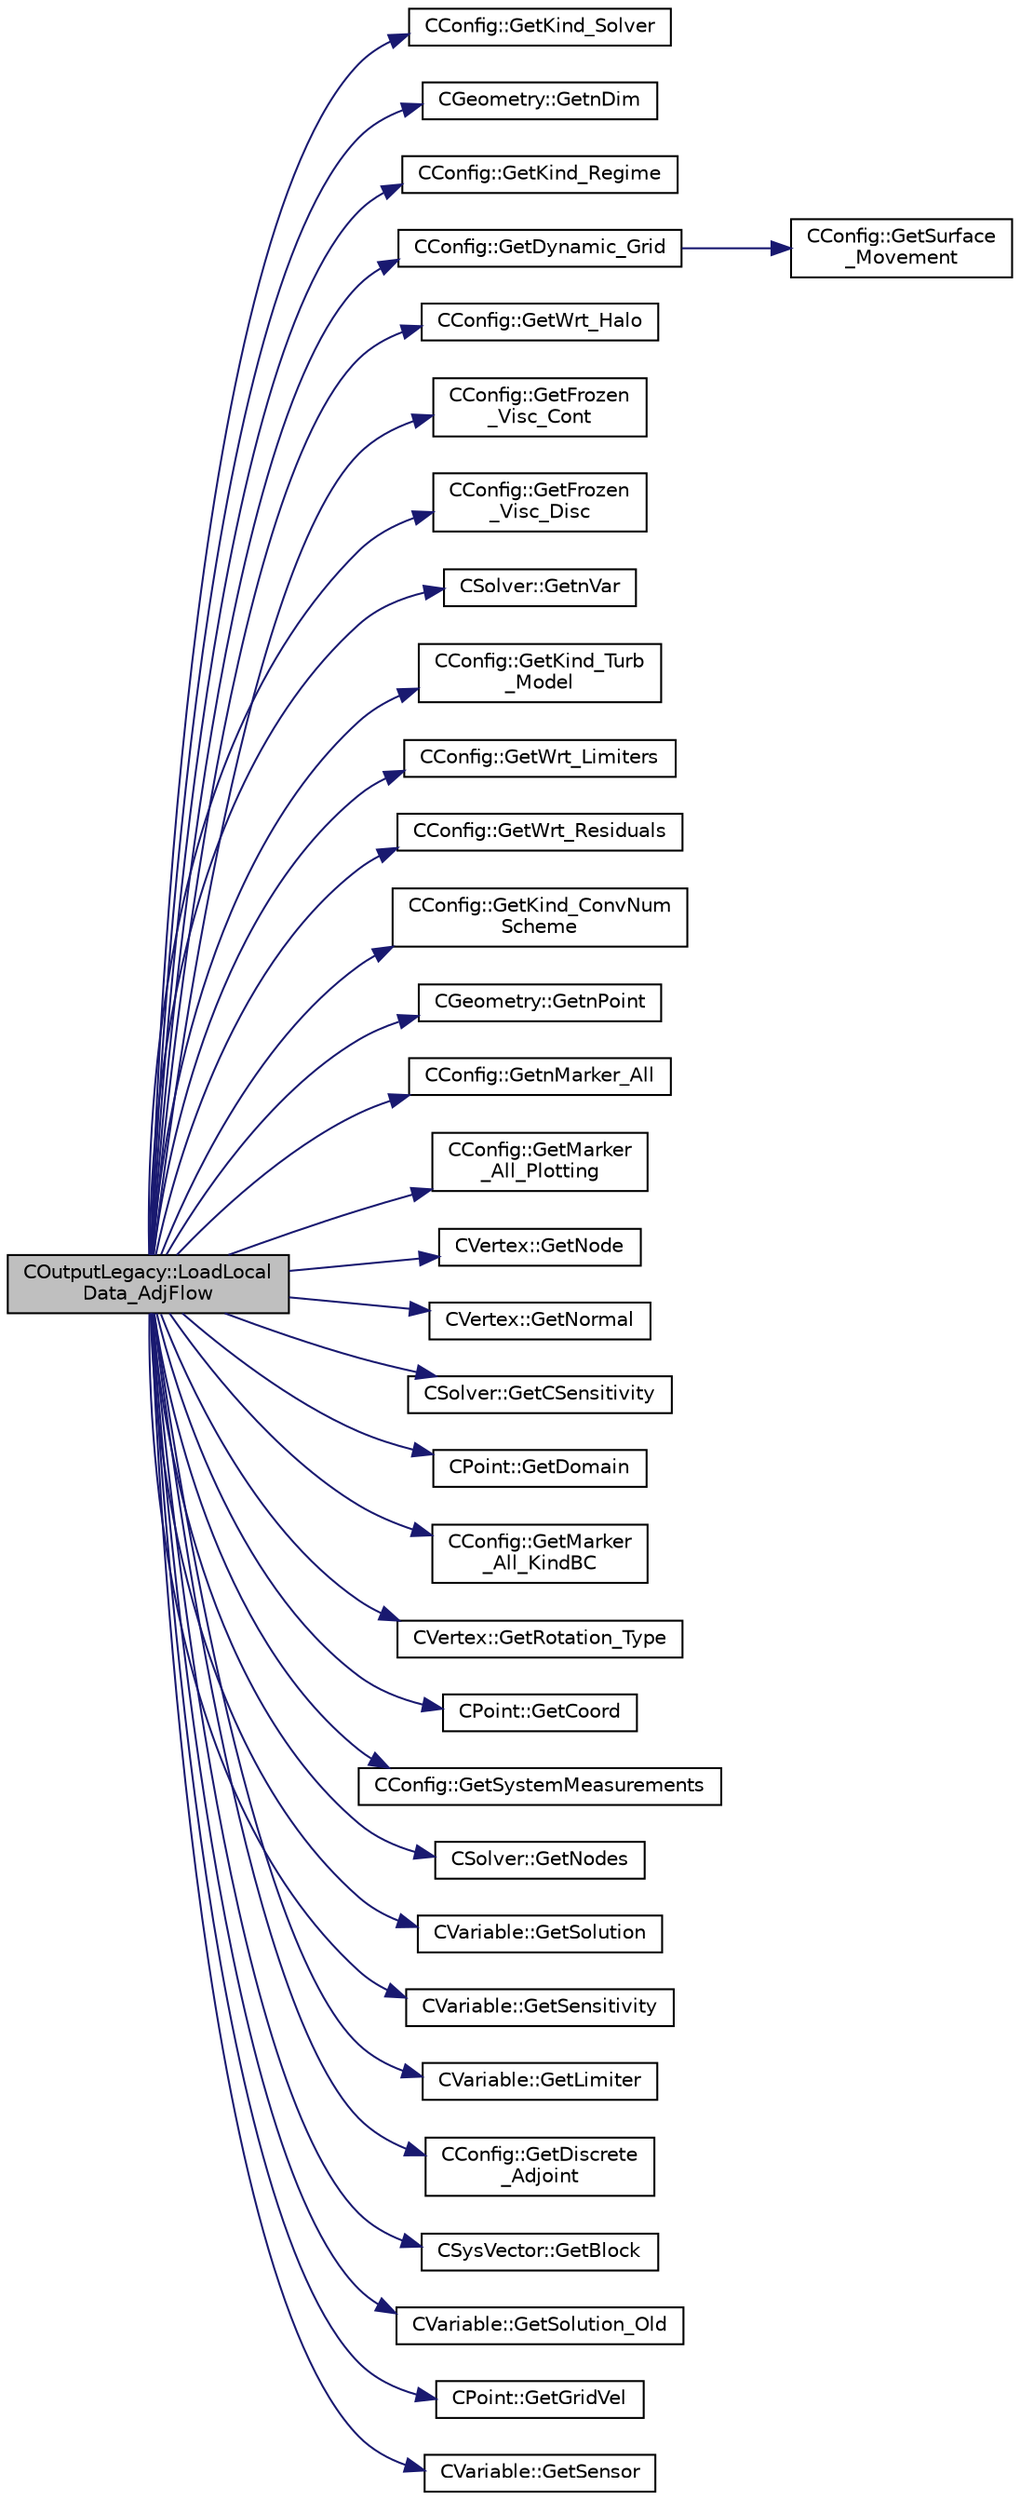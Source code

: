 digraph "COutputLegacy::LoadLocalData_AdjFlow"
{
  edge [fontname="Helvetica",fontsize="10",labelfontname="Helvetica",labelfontsize="10"];
  node [fontname="Helvetica",fontsize="10",shape=record];
  rankdir="LR";
  Node129 [label="COutputLegacy::LoadLocal\lData_AdjFlow",height=0.2,width=0.4,color="black", fillcolor="grey75", style="filled", fontcolor="black"];
  Node129 -> Node130 [color="midnightblue",fontsize="10",style="solid",fontname="Helvetica"];
  Node130 [label="CConfig::GetKind_Solver",height=0.2,width=0.4,color="black", fillcolor="white", style="filled",URL="$class_c_config.html#a0e2628fc803f14ec6179427ee02e8655",tooltip="Governing equations of the flow (it can be different from the run time equation). ..."];
  Node129 -> Node131 [color="midnightblue",fontsize="10",style="solid",fontname="Helvetica"];
  Node131 [label="CGeometry::GetnDim",height=0.2,width=0.4,color="black", fillcolor="white", style="filled",URL="$class_c_geometry.html#a2af01006c0c4f74ba089582f1a3587fe",tooltip="Get number of coordinates. "];
  Node129 -> Node132 [color="midnightblue",fontsize="10",style="solid",fontname="Helvetica"];
  Node132 [label="CConfig::GetKind_Regime",height=0.2,width=0.4,color="black", fillcolor="white", style="filled",URL="$class_c_config.html#a66ca7e620390a81cd49cd0a00716128e",tooltip="Governing equations of the flow (it can be different from the run time equation). ..."];
  Node129 -> Node133 [color="midnightblue",fontsize="10",style="solid",fontname="Helvetica"];
  Node133 [label="CConfig::GetDynamic_Grid",height=0.2,width=0.4,color="black", fillcolor="white", style="filled",URL="$class_c_config.html#aec128f3c410ba39efff14e6e4ae2db13",tooltip="Get information about dynamic grids. "];
  Node133 -> Node134 [color="midnightblue",fontsize="10",style="solid",fontname="Helvetica"];
  Node134 [label="CConfig::GetSurface\l_Movement",height=0.2,width=0.4,color="black", fillcolor="white", style="filled",URL="$class_c_config.html#a67dbc09d0ad95072023d7f356333d6c8",tooltip="Get information about deforming markers. "];
  Node129 -> Node135 [color="midnightblue",fontsize="10",style="solid",fontname="Helvetica"];
  Node135 [label="CConfig::GetWrt_Halo",height=0.2,width=0.4,color="black", fillcolor="white", style="filled",URL="$class_c_config.html#a3d32189ce78a3e64358b9d5030606ffa",tooltip="Get information about writing rind layers to the solution files. "];
  Node129 -> Node136 [color="midnightblue",fontsize="10",style="solid",fontname="Helvetica"];
  Node136 [label="CConfig::GetFrozen\l_Visc_Cont",height=0.2,width=0.4,color="black", fillcolor="white", style="filled",URL="$class_c_config.html#aec67dda6436453412e8647ee6879108b",tooltip="Provides information about the way in which the turbulence will be treated by the cont..."];
  Node129 -> Node137 [color="midnightblue",fontsize="10",style="solid",fontname="Helvetica"];
  Node137 [label="CConfig::GetFrozen\l_Visc_Disc",height=0.2,width=0.4,color="black", fillcolor="white", style="filled",URL="$class_c_config.html#adb146862f57545364350419287581bbc",tooltip="Provides information about the way in which the turbulence will be treated by the disc..."];
  Node129 -> Node138 [color="midnightblue",fontsize="10",style="solid",fontname="Helvetica"];
  Node138 [label="CSolver::GetnVar",height=0.2,width=0.4,color="black", fillcolor="white", style="filled",URL="$class_c_solver.html#a65c22046b0cf1938ba22648912d04680",tooltip="Get the number of variables of the problem. "];
  Node129 -> Node139 [color="midnightblue",fontsize="10",style="solid",fontname="Helvetica"];
  Node139 [label="CConfig::GetKind_Turb\l_Model",height=0.2,width=0.4,color="black", fillcolor="white", style="filled",URL="$class_c_config.html#a40aaed07fc5844d505d2c0b7076594d7",tooltip="Get the kind of the turbulence model. "];
  Node129 -> Node140 [color="midnightblue",fontsize="10",style="solid",fontname="Helvetica"];
  Node140 [label="CConfig::GetWrt_Limiters",height=0.2,width=0.4,color="black", fillcolor="white", style="filled",URL="$class_c_config.html#ac7160a17815c266882dca13fd18f08cf",tooltip="Get information about writing residuals to volume solution file. "];
  Node129 -> Node141 [color="midnightblue",fontsize="10",style="solid",fontname="Helvetica"];
  Node141 [label="CConfig::GetWrt_Residuals",height=0.2,width=0.4,color="black", fillcolor="white", style="filled",URL="$class_c_config.html#a2de7a4cebe2c1fe4146b1e18ab3af35f",tooltip="Get information about writing residuals to volume solution file. "];
  Node129 -> Node142 [color="midnightblue",fontsize="10",style="solid",fontname="Helvetica"];
  Node142 [label="CConfig::GetKind_ConvNum\lScheme",height=0.2,width=0.4,color="black", fillcolor="white", style="filled",URL="$class_c_config.html#a63b1831efb351d27ebd584b36efd30ce",tooltip="Get the kind of convective numerical scheme. "];
  Node129 -> Node143 [color="midnightblue",fontsize="10",style="solid",fontname="Helvetica"];
  Node143 [label="CGeometry::GetnPoint",height=0.2,width=0.4,color="black", fillcolor="white", style="filled",URL="$class_c_geometry.html#aa68b666b38f4d2c7021736ae86940f44",tooltip="Get number of points. "];
  Node129 -> Node144 [color="midnightblue",fontsize="10",style="solid",fontname="Helvetica"];
  Node144 [label="CConfig::GetnMarker_All",height=0.2,width=0.4,color="black", fillcolor="white", style="filled",URL="$class_c_config.html#a300c4884edfc0c2acf395036439004f4",tooltip="Get the total number of boundary markers including send/receive domains. "];
  Node129 -> Node145 [color="midnightblue",fontsize="10",style="solid",fontname="Helvetica"];
  Node145 [label="CConfig::GetMarker\l_All_Plotting",height=0.2,width=0.4,color="black", fillcolor="white", style="filled",URL="$class_c_config.html#a842c696afec970f97c070b32cae79d37",tooltip="Get the plotting information for a marker val_marker. "];
  Node129 -> Node146 [color="midnightblue",fontsize="10",style="solid",fontname="Helvetica"];
  Node146 [label="CVertex::GetNode",height=0.2,width=0.4,color="black", fillcolor="white", style="filled",URL="$class_c_vertex.html#a95c513bf927464157ed96b6c79779a1f",tooltip="Get the node of the vertex. "];
  Node129 -> Node147 [color="midnightblue",fontsize="10",style="solid",fontname="Helvetica"];
  Node147 [label="CVertex::GetNormal",height=0.2,width=0.4,color="black", fillcolor="white", style="filled",URL="$class_c_vertex.html#a0d289163c6f3384822fcb9ae86fc1c39",tooltip="Copy the the normal vector of a face. "];
  Node129 -> Node148 [color="midnightblue",fontsize="10",style="solid",fontname="Helvetica"];
  Node148 [label="CSolver::GetCSensitivity",height=0.2,width=0.4,color="black", fillcolor="white", style="filled",URL="$class_c_solver.html#ad2e31b85b5ea532d6a847f4dd3efeb6e",tooltip="A virtual member. "];
  Node129 -> Node149 [color="midnightblue",fontsize="10",style="solid",fontname="Helvetica"];
  Node149 [label="CPoint::GetDomain",height=0.2,width=0.4,color="black", fillcolor="white", style="filled",URL="$class_c_point.html#a1d7e22a60d4cfef356af1cba2bab3e55",tooltip="For parallel computation, its indicates if a point must be computed or not. "];
  Node129 -> Node150 [color="midnightblue",fontsize="10",style="solid",fontname="Helvetica"];
  Node150 [label="CConfig::GetMarker\l_All_KindBC",height=0.2,width=0.4,color="black", fillcolor="white", style="filled",URL="$class_c_config.html#a57d43acc1457d2d27095ce006218862e",tooltip="Get the kind of boundary for each marker. "];
  Node129 -> Node151 [color="midnightblue",fontsize="10",style="solid",fontname="Helvetica"];
  Node151 [label="CVertex::GetRotation_Type",height=0.2,width=0.4,color="black", fillcolor="white", style="filled",URL="$class_c_vertex.html#a4f79701d89ed5eaaf6c4c41566a319d7",tooltip="Get the type of rotation associated to the vertex. "];
  Node129 -> Node152 [color="midnightblue",fontsize="10",style="solid",fontname="Helvetica"];
  Node152 [label="CPoint::GetCoord",height=0.2,width=0.4,color="black", fillcolor="white", style="filled",URL="$class_c_point.html#a95fe081d22e96e190cb3edcbf0d6525f",tooltip="Get the coordinates dor the control volume. "];
  Node129 -> Node153 [color="midnightblue",fontsize="10",style="solid",fontname="Helvetica"];
  Node153 [label="CConfig::GetSystemMeasurements",height=0.2,width=0.4,color="black", fillcolor="white", style="filled",URL="$class_c_config.html#afbc5c2467fd51eafa6e05e5bda7d3d3e",tooltip="Governing equations of the flow (it can be different from the run time equation). ..."];
  Node129 -> Node154 [color="midnightblue",fontsize="10",style="solid",fontname="Helvetica"];
  Node154 [label="CSolver::GetNodes",height=0.2,width=0.4,color="black", fillcolor="white", style="filled",URL="$class_c_solver.html#af3198e52a2ea377bb765647b5e697197",tooltip="Allow outside access to the nodes of the solver, containing conservatives, primitives, etc. "];
  Node129 -> Node155 [color="midnightblue",fontsize="10",style="solid",fontname="Helvetica"];
  Node155 [label="CVariable::GetSolution",height=0.2,width=0.4,color="black", fillcolor="white", style="filled",URL="$class_c_variable.html#a261483e39c23c1de7cb9aea7e917c121",tooltip="Get the solution. "];
  Node129 -> Node156 [color="midnightblue",fontsize="10",style="solid",fontname="Helvetica"];
  Node156 [label="CVariable::GetSensitivity",height=0.2,width=0.4,color="black", fillcolor="white", style="filled",URL="$class_c_variable.html#a2ce07811a68600f081ac89afb4cab1b6",tooltip="Get the Sensitivity at the node. "];
  Node129 -> Node157 [color="midnightblue",fontsize="10",style="solid",fontname="Helvetica"];
  Node157 [label="CVariable::GetLimiter",height=0.2,width=0.4,color="black", fillcolor="white", style="filled",URL="$class_c_variable.html#a9575966f5c250fca5f6c6ff4f2dd7558",tooltip="Get the value of the slope limiter. "];
  Node129 -> Node158 [color="midnightblue",fontsize="10",style="solid",fontname="Helvetica"];
  Node158 [label="CConfig::GetDiscrete\l_Adjoint",height=0.2,width=0.4,color="black", fillcolor="white", style="filled",URL="$class_c_config.html#abe9f117dab934d76e518a9e8e40b142a",tooltip="Get the indicator whether we are solving an discrete adjoint problem. "];
  Node129 -> Node159 [color="midnightblue",fontsize="10",style="solid",fontname="Helvetica"];
  Node159 [label="CSysVector::GetBlock",height=0.2,width=0.4,color="black", fillcolor="white", style="filled",URL="$class_c_sys_vector.html#a0f53b910eb47537bbedcade1fa4b7e5e",tooltip="Get the value of the residual. "];
  Node129 -> Node160 [color="midnightblue",fontsize="10",style="solid",fontname="Helvetica"];
  Node160 [label="CVariable::GetSolution_Old",height=0.2,width=0.4,color="black", fillcolor="white", style="filled",URL="$class_c_variable.html#a70a9df6b6cc631f9c3b9a3ef7b3ecfe4",tooltip="Get the old solution of the problem (Runge-Kutta method) "];
  Node129 -> Node161 [color="midnightblue",fontsize="10",style="solid",fontname="Helvetica"];
  Node161 [label="CPoint::GetGridVel",height=0.2,width=0.4,color="black", fillcolor="white", style="filled",URL="$class_c_point.html#a62ec636f4a05ac578b582a053e8553f9",tooltip="Get the value of the grid velocity at the point. "];
  Node129 -> Node162 [color="midnightblue",fontsize="10",style="solid",fontname="Helvetica"];
  Node162 [label="CVariable::GetSensor",height=0.2,width=0.4,color="black", fillcolor="white", style="filled",URL="$class_c_variable.html#afec545423f883bcd961ac9f1e5d18dd2",tooltip="Get the pressure sensor. "];
}
